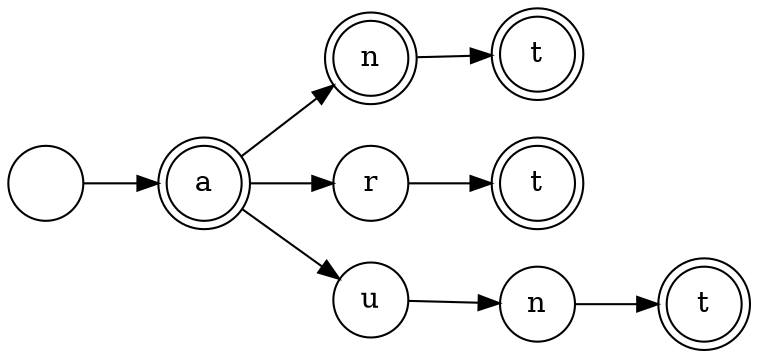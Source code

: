 digraph trie {
	rankdir=LR;
	node [shape=circle];
	n1 [shape=doublecircle, label="n"];
	n2 [label="n"];
	t1 [label="t", shape=doublecircle];
	t2 [label="t", shape=doublecircle];
	t3 [label="t", shape=doublecircle];
	a1 [shape=doublecircle, label="a"];

	"" -> a1;
	a1 -> "r";
	a1 -> n1;
	a1 -> "u";
	"u" -> n2;
	n2 -> t1;
	"r" -> t2;
	n1 -> t3;
}
	
